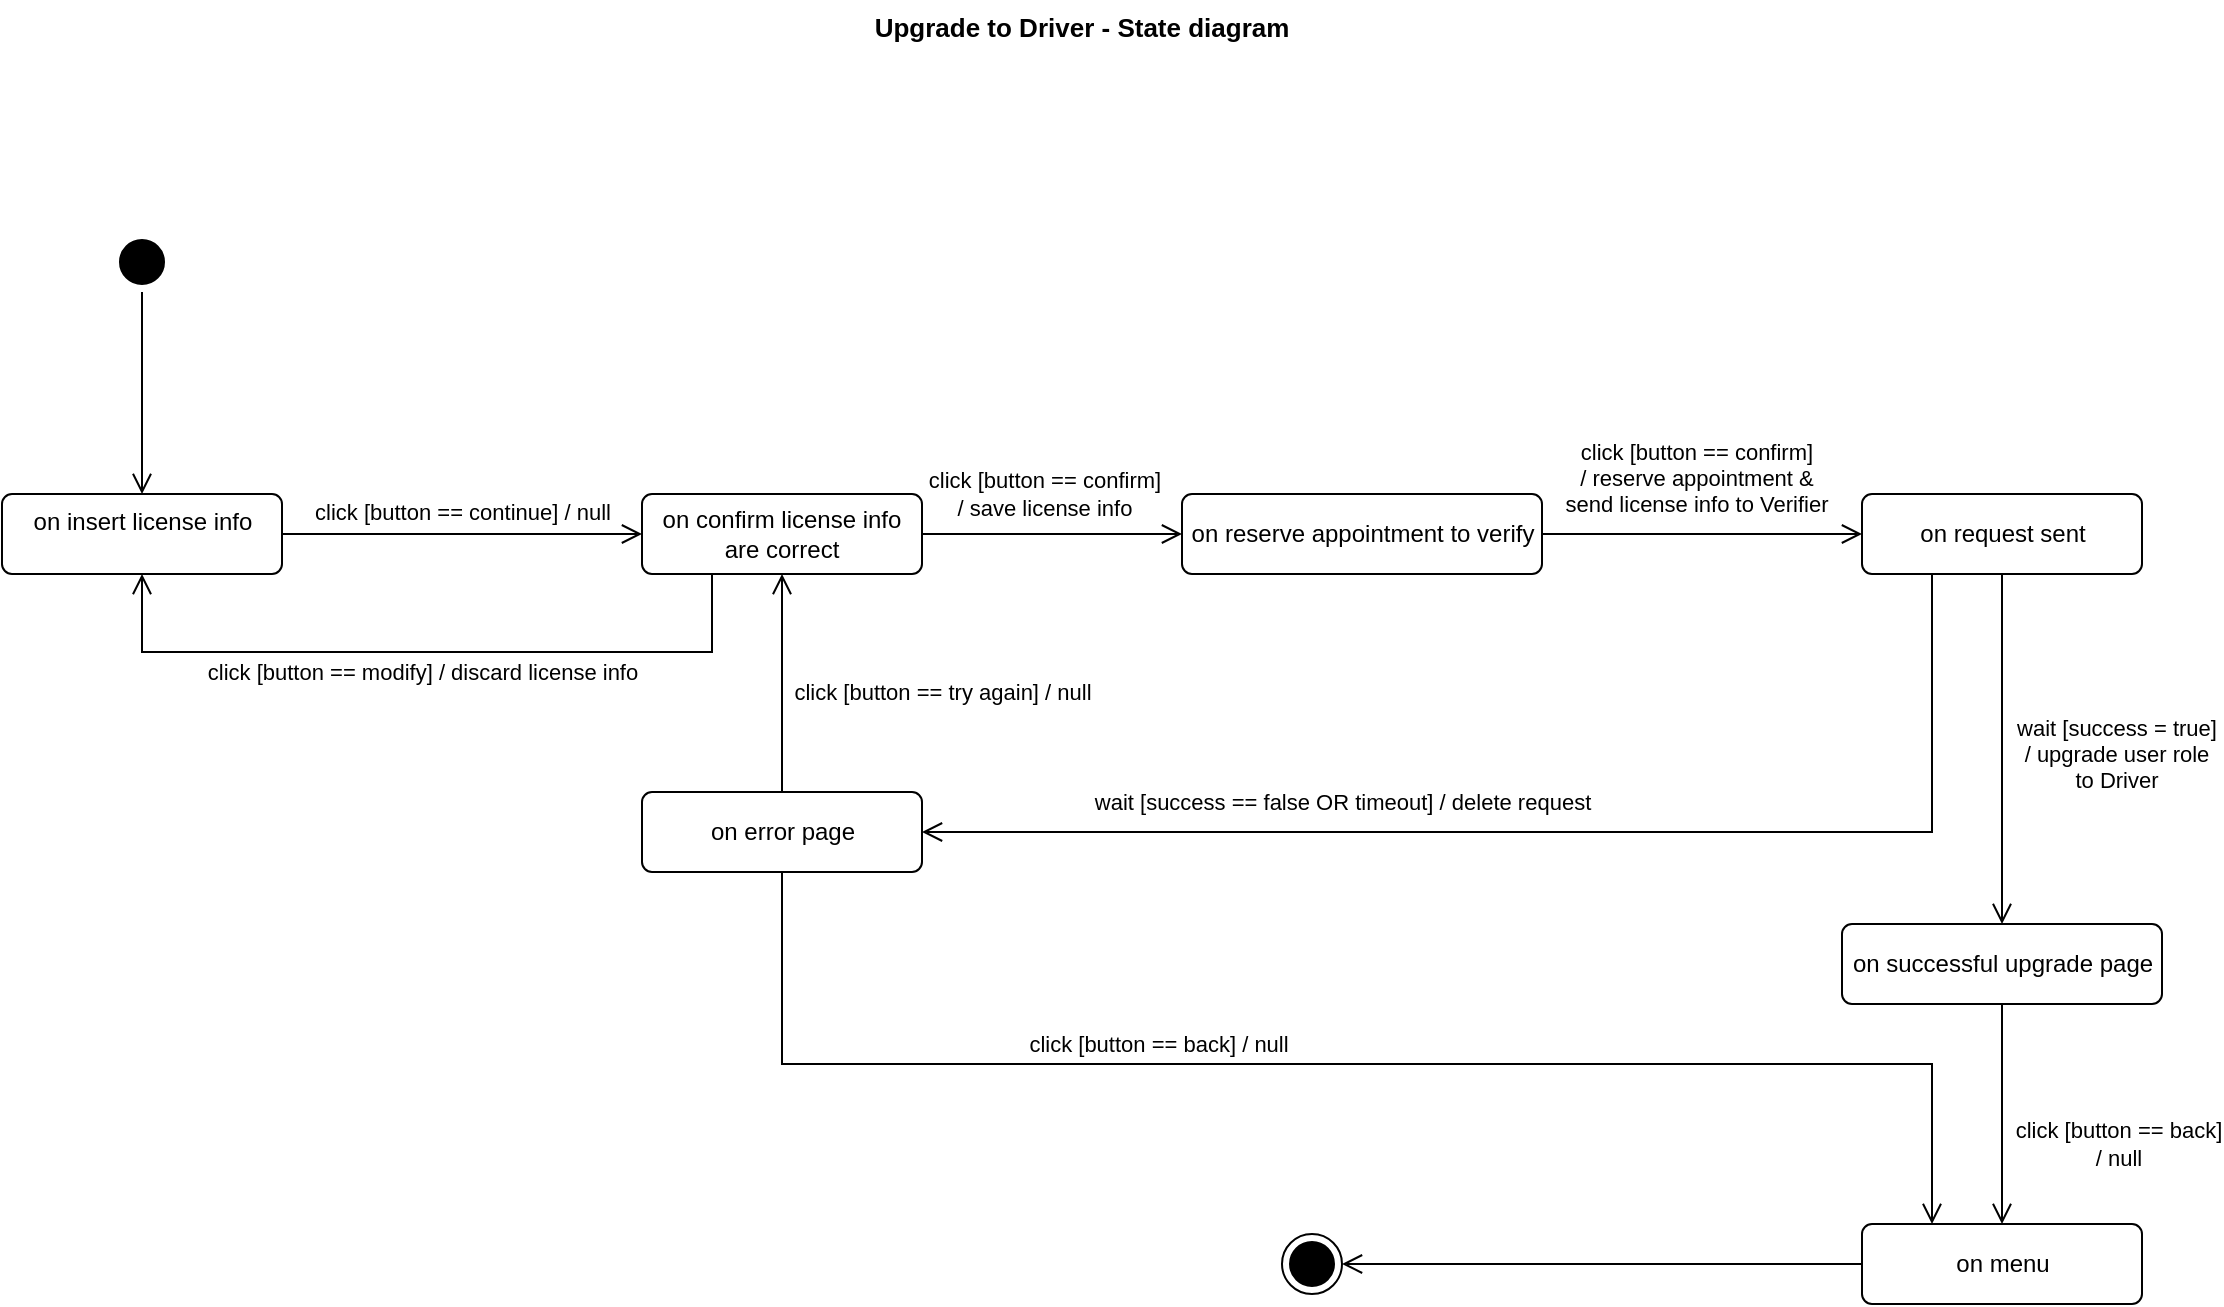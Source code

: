 <mxfile version="15.8.4" type="device"><diagram id="MnAy2iNQYFjTZrFz6dbi" name="Page-1"><mxGraphModel dx="2146" dy="960" grid="1" gridSize="10" guides="1" tooltips="1" connect="1" arrows="1" fold="1" page="1" pageScale="1" pageWidth="1169" pageHeight="827" math="0" shadow="0"><root><mxCell id="0"/><mxCell id="1" parent="0"/><mxCell id="pzz6JK7wKlHTRapKrz79-1" value="" style="ellipse;html=1;shape=startState;fillColor=#000000;strokeColor=#000000;" vertex="1" parent="1"><mxGeometry x="100" y="146" width="30" height="30" as="geometry"/></mxCell><mxCell id="pzz6JK7wKlHTRapKrz79-2" value="" style="edgeStyle=orthogonalEdgeStyle;html=1;verticalAlign=bottom;endArrow=open;endSize=8;strokeColor=#000000;rounded=0;entryX=0.5;entryY=0;entryDx=0;entryDy=0;" edge="1" source="pzz6JK7wKlHTRapKrz79-1" parent="1" target="pzz6JK7wKlHTRapKrz79-23"><mxGeometry relative="1" as="geometry"><mxPoint x="115" y="432" as="targetPoint"/><Array as="points"><mxPoint x="115" y="277"/><mxPoint x="115" y="277"/></Array></mxGeometry></mxCell><mxCell id="pzz6JK7wKlHTRapKrz79-3" value="" style="ellipse;html=1;shape=endState;fillColor=#000000;strokeColor=#000000;" vertex="1" parent="1"><mxGeometry x="685" y="647" width="30" height="30" as="geometry"/></mxCell><mxCell id="pzz6JK7wKlHTRapKrz79-4" value="Upgrade to Driver - State diagram" style="text;align=center;fontStyle=1;verticalAlign=middle;spacingLeft=3;spacingRight=3;strokeColor=none;rotatable=0;points=[[0,0.5],[1,0.5]];portConstraint=eastwest;fontSize=13;" vertex="1" parent="1"><mxGeometry x="545" y="30" width="80" height="26" as="geometry"/></mxCell><mxCell id="pzz6JK7wKlHTRapKrz79-11" style="rounded=0;orthogonalLoop=1;jettySize=auto;html=1;entryX=0;entryY=0.5;entryDx=0;entryDy=0;strokeColor=#000000;endArrow=open;endFill=0;endSize=8;" edge="1" parent="1" source="pzz6JK7wKlHTRapKrz79-5" target="pzz6JK7wKlHTRapKrz79-10"><mxGeometry relative="1" as="geometry"/></mxCell><mxCell id="pzz6JK7wKlHTRapKrz79-28" value="&lt;div&gt;click [button == confirm]&lt;/div&gt;&lt;div&gt;/ save license info&lt;/div&gt;" style="edgeLabel;html=1;align=center;verticalAlign=middle;resizable=0;points=[];" vertex="1" connectable="0" parent="pzz6JK7wKlHTRapKrz79-11"><mxGeometry x="0.392" relative="1" as="geometry"><mxPoint x="-30" y="-20" as="offset"/></mxGeometry></mxCell><mxCell id="pzz6JK7wKlHTRapKrz79-29" style="edgeStyle=orthogonalEdgeStyle;rounded=0;orthogonalLoop=1;jettySize=auto;html=1;exitX=0.25;exitY=1;exitDx=0;exitDy=0;entryX=0.5;entryY=1;entryDx=0;entryDy=0;endArrow=open;endFill=0;endSize=8;strokeColor=#000000;" edge="1" parent="1" source="pzz6JK7wKlHTRapKrz79-5" target="pzz6JK7wKlHTRapKrz79-23"><mxGeometry relative="1" as="geometry"><Array as="points"><mxPoint x="400" y="356"/><mxPoint x="115" y="356"/></Array></mxGeometry></mxCell><mxCell id="pzz6JK7wKlHTRapKrz79-30" value="click [button == modify] / discard license info" style="edgeLabel;html=1;align=center;verticalAlign=middle;resizable=0;points=[];" vertex="1" connectable="0" parent="pzz6JK7wKlHTRapKrz79-29"><mxGeometry x="0.259" y="1" relative="1" as="geometry"><mxPoint x="44" y="9" as="offset"/></mxGeometry></mxCell><mxCell id="pzz6JK7wKlHTRapKrz79-5" value="&lt;div&gt;on confirm license info are correct&lt;/div&gt;" style="html=1;align=center;verticalAlign=middle;rounded=1;absoluteArcSize=1;arcSize=10;dashed=0;strokeColor=#000000;whiteSpace=wrap;" vertex="1" parent="1"><mxGeometry x="365" y="277" width="140" height="40" as="geometry"/></mxCell><mxCell id="pzz6JK7wKlHTRapKrz79-18" style="edgeStyle=none;rounded=0;orthogonalLoop=1;jettySize=auto;html=1;entryX=0.5;entryY=0;entryDx=0;entryDy=0;endArrow=open;endFill=0;endSize=8;strokeColor=#000000;" edge="1" parent="1" source="pzz6JK7wKlHTRapKrz79-6" target="pzz6JK7wKlHTRapKrz79-8"><mxGeometry relative="1" as="geometry"/></mxCell><mxCell id="pzz6JK7wKlHTRapKrz79-21" value="&lt;div&gt;click [button == back]&lt;/div&gt;&lt;div&gt;/ null&lt;/div&gt;" style="edgeLabel;html=1;align=center;verticalAlign=middle;resizable=0;points=[];" vertex="1" connectable="0" parent="pzz6JK7wKlHTRapKrz79-18"><mxGeometry x="-0.545" y="-2" relative="1" as="geometry"><mxPoint x="60" y="45" as="offset"/></mxGeometry></mxCell><mxCell id="pzz6JK7wKlHTRapKrz79-6" value="on successful upgrade page" style="html=1;align=center;verticalAlign=middle;rounded=1;absoluteArcSize=1;arcSize=10;dashed=0;strokeColor=#000000;" vertex="1" parent="1"><mxGeometry x="965" y="492" width="160" height="40" as="geometry"/></mxCell><mxCell id="pzz6JK7wKlHTRapKrz79-16" style="edgeStyle=none;rounded=0;orthogonalLoop=1;jettySize=auto;html=1;endArrow=open;endFill=0;endSize=8;strokeColor=#000000;" edge="1" parent="1" source="pzz6JK7wKlHTRapKrz79-7" target="pzz6JK7wKlHTRapKrz79-5"><mxGeometry relative="1" as="geometry"/></mxCell><mxCell id="pzz6JK7wKlHTRapKrz79-33" value="click [button == try again] / null" style="edgeLabel;html=1;align=center;verticalAlign=middle;resizable=0;points=[];" vertex="1" connectable="0" parent="pzz6JK7wKlHTRapKrz79-16"><mxGeometry x="-0.303" relative="1" as="geometry"><mxPoint x="80" y="-12" as="offset"/></mxGeometry></mxCell><mxCell id="pzz6JK7wKlHTRapKrz79-17" style="edgeStyle=orthogonalEdgeStyle;rounded=0;orthogonalLoop=1;jettySize=auto;html=1;entryX=0.25;entryY=0;entryDx=0;entryDy=0;endArrow=open;endFill=0;endSize=8;strokeColor=#000000;" edge="1" parent="1" source="pzz6JK7wKlHTRapKrz79-7" target="pzz6JK7wKlHTRapKrz79-8"><mxGeometry relative="1" as="geometry"><Array as="points"><mxPoint x="435" y="562"/><mxPoint x="1010" y="562"/></Array></mxGeometry></mxCell><mxCell id="pzz6JK7wKlHTRapKrz79-22" value="click [button == back] / null" style="edgeLabel;html=1;align=center;verticalAlign=middle;resizable=0;points=[];" vertex="1" connectable="0" parent="pzz6JK7wKlHTRapKrz79-17"><mxGeometry x="-0.556" y="-1" relative="1" as="geometry"><mxPoint x="117" y="-11" as="offset"/></mxGeometry></mxCell><mxCell id="pzz6JK7wKlHTRapKrz79-7" value="on error page" style="html=1;align=center;verticalAlign=middle;rounded=1;absoluteArcSize=1;arcSize=10;dashed=0;strokeColor=#000000;" vertex="1" parent="1"><mxGeometry x="365" y="426" width="140" height="40" as="geometry"/></mxCell><mxCell id="pzz6JK7wKlHTRapKrz79-13" style="edgeStyle=none;rounded=0;orthogonalLoop=1;jettySize=auto;html=1;endArrow=open;endFill=0;endSize=8;strokeColor=#000000;" edge="1" parent="1" source="pzz6JK7wKlHTRapKrz79-8" target="pzz6JK7wKlHTRapKrz79-3"><mxGeometry relative="1" as="geometry"/></mxCell><mxCell id="pzz6JK7wKlHTRapKrz79-8" value="on menu" style="html=1;align=center;verticalAlign=middle;rounded=1;absoluteArcSize=1;arcSize=10;dashed=0;strokeColor=#000000;" vertex="1" parent="1"><mxGeometry x="975" y="642" width="140" height="40" as="geometry"/></mxCell><mxCell id="pzz6JK7wKlHTRapKrz79-14" style="edgeStyle=none;rounded=0;orthogonalLoop=1;jettySize=auto;html=1;entryX=0.5;entryY=0;entryDx=0;entryDy=0;endArrow=open;endFill=0;endSize=8;strokeColor=#000000;exitX=0.5;exitY=1;exitDx=0;exitDy=0;" edge="1" parent="1" source="pzz6JK7wKlHTRapKrz79-9" target="pzz6JK7wKlHTRapKrz79-6"><mxGeometry relative="1" as="geometry"><mxPoint x="1085" y="312" as="sourcePoint"/></mxGeometry></mxCell><mxCell id="pzz6JK7wKlHTRapKrz79-34" value="&lt;div&gt;wait [success = true]&lt;/div&gt;&lt;div&gt;/ upgrade user role&lt;/div&gt;&lt;div&gt;to Driver&lt;br&gt;&lt;/div&gt;" style="edgeLabel;html=1;align=center;verticalAlign=middle;resizable=0;points=[];" vertex="1" connectable="0" parent="pzz6JK7wKlHTRapKrz79-14"><mxGeometry x="-0.314" y="1" relative="1" as="geometry"><mxPoint x="56" y="30" as="offset"/></mxGeometry></mxCell><mxCell id="pzz6JK7wKlHTRapKrz79-15" style="edgeStyle=orthogonalEdgeStyle;rounded=0;orthogonalLoop=1;jettySize=auto;html=1;exitX=0.25;exitY=1;exitDx=0;exitDy=0;entryX=1;entryY=0.5;entryDx=0;entryDy=0;endArrow=open;endFill=0;endSize=8;strokeColor=#000000;" edge="1" parent="1" source="pzz6JK7wKlHTRapKrz79-9" target="pzz6JK7wKlHTRapKrz79-7"><mxGeometry relative="1" as="geometry"><Array as="points"><mxPoint x="1010" y="446"/></Array></mxGeometry></mxCell><mxCell id="pzz6JK7wKlHTRapKrz79-32" value="wait [success == false OR timeout] / delete request" style="edgeLabel;html=1;align=center;verticalAlign=middle;resizable=0;points=[];" vertex="1" connectable="0" parent="pzz6JK7wKlHTRapKrz79-15"><mxGeometry x="0.382" y="-1" relative="1" as="geometry"><mxPoint x="14" y="-14" as="offset"/></mxGeometry></mxCell><mxCell id="pzz6JK7wKlHTRapKrz79-9" value="on request sent" style="html=1;align=center;verticalAlign=middle;rounded=1;absoluteArcSize=1;arcSize=10;dashed=0;strokeColor=#000000;" vertex="1" parent="1"><mxGeometry x="975" y="277" width="140" height="40" as="geometry"/></mxCell><mxCell id="pzz6JK7wKlHTRapKrz79-12" style="edgeStyle=none;rounded=0;orthogonalLoop=1;jettySize=auto;html=1;entryX=0;entryY=0.5;entryDx=0;entryDy=0;endArrow=open;endFill=0;endSize=8;strokeColor=#000000;" edge="1" parent="1" source="pzz6JK7wKlHTRapKrz79-10" target="pzz6JK7wKlHTRapKrz79-9"><mxGeometry relative="1" as="geometry"/></mxCell><mxCell id="pzz6JK7wKlHTRapKrz79-31" value="&lt;div&gt;click [button == confirm]&lt;/div&gt;&lt;div&gt;/ reserve appointment &amp;amp;&lt;/div&gt;&lt;div&gt;send license info to Verifier&lt;br&gt;&lt;/div&gt;" style="edgeLabel;html=1;align=center;verticalAlign=middle;resizable=0;points=[];" vertex="1" connectable="0" parent="pzz6JK7wKlHTRapKrz79-12"><mxGeometry x="-0.463" relative="1" as="geometry"><mxPoint x="34" y="-28" as="offset"/></mxGeometry></mxCell><mxCell id="pzz6JK7wKlHTRapKrz79-10" value="on reserve appointment to verify" style="html=1;align=center;verticalAlign=middle;rounded=1;absoluteArcSize=1;arcSize=10;dashed=0;strokeColor=#000000;" vertex="1" parent="1"><mxGeometry x="635" y="277" width="180" height="40" as="geometry"/></mxCell><mxCell id="pzz6JK7wKlHTRapKrz79-24" style="edgeStyle=orthogonalEdgeStyle;rounded=0;orthogonalLoop=1;jettySize=auto;html=1;entryX=0;entryY=0.5;entryDx=0;entryDy=0;endArrow=open;endFill=0;endSize=8;strokeColor=#000000;" edge="1" parent="1" source="pzz6JK7wKlHTRapKrz79-23" target="pzz6JK7wKlHTRapKrz79-5"><mxGeometry relative="1" as="geometry"/></mxCell><mxCell id="pzz6JK7wKlHTRapKrz79-27" value="click [button == continue] / null" style="edgeLabel;html=1;align=center;verticalAlign=middle;resizable=0;points=[];" vertex="1" connectable="0" parent="pzz6JK7wKlHTRapKrz79-24"><mxGeometry x="-0.223" relative="1" as="geometry"><mxPoint x="20" y="-11" as="offset"/></mxGeometry></mxCell><mxCell id="pzz6JK7wKlHTRapKrz79-23" value="on insert license info" style="html=1;align=center;verticalAlign=top;rounded=1;absoluteArcSize=1;arcSize=10;dashed=0;strokeColor=#000000;" vertex="1" parent="1"><mxGeometry x="45" y="277" width="140" height="40" as="geometry"/></mxCell></root></mxGraphModel></diagram></mxfile>